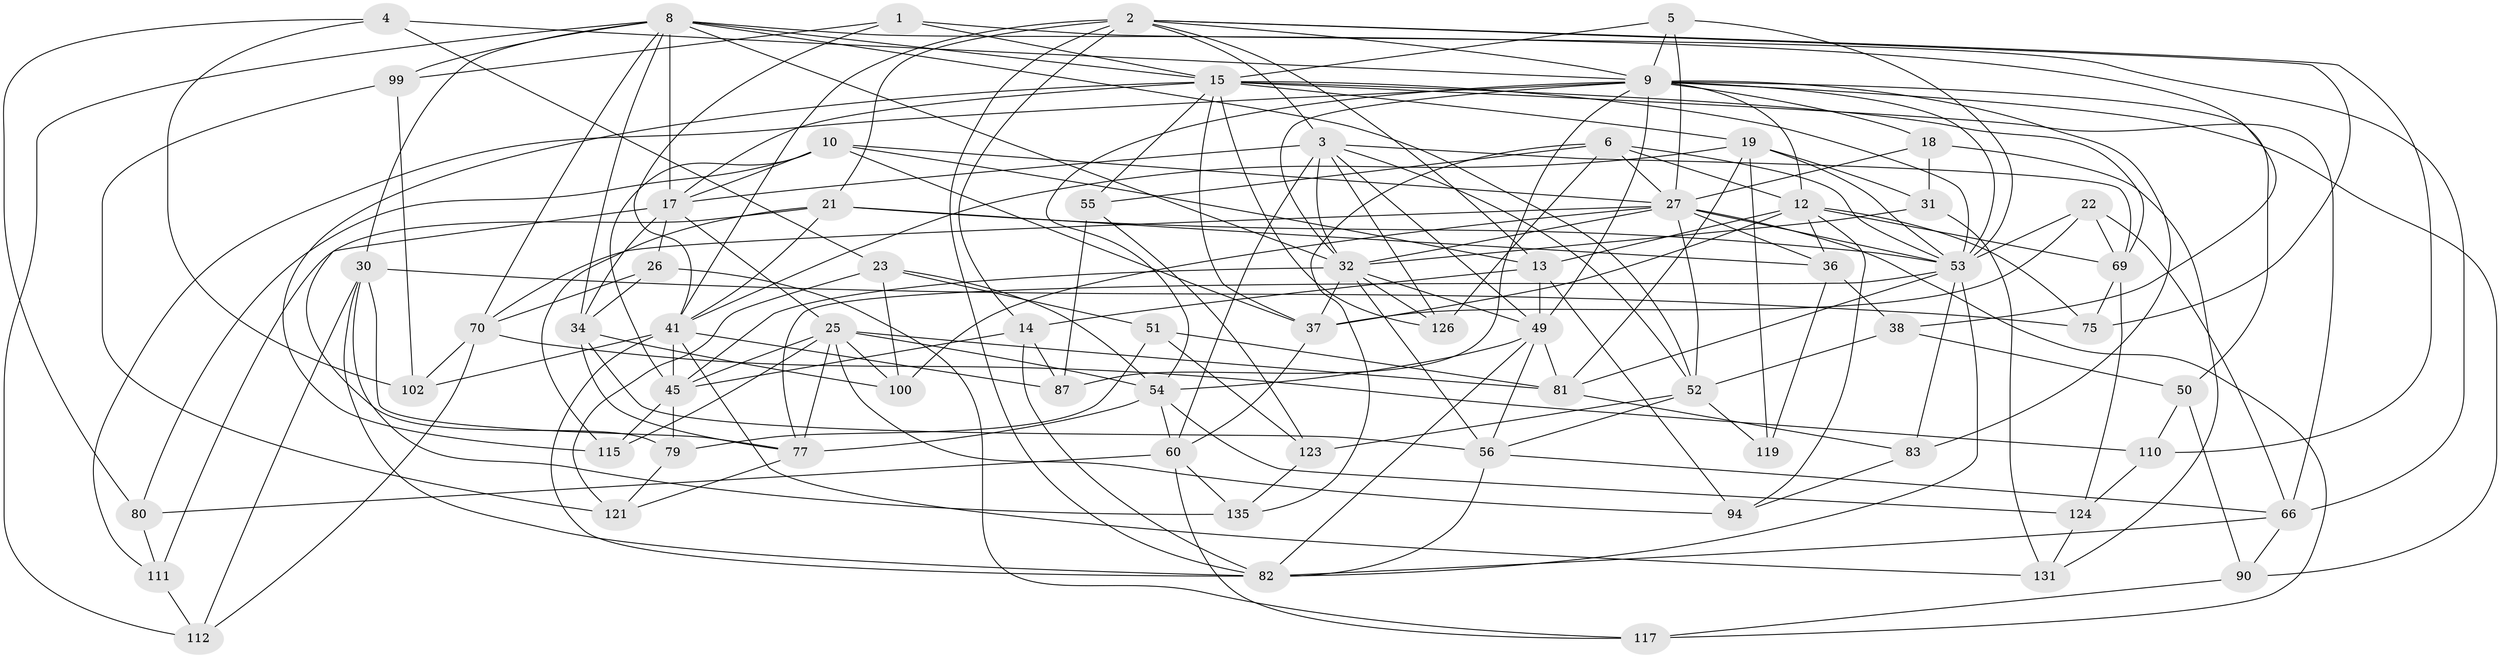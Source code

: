 // original degree distribution, {4: 1.0}
// Generated by graph-tools (version 1.1) at 2025/16/03/09/25 04:16:43]
// undirected, 68 vertices, 196 edges
graph export_dot {
graph [start="1"]
  node [color=gray90,style=filled];
  1;
  2 [super="+93+7"];
  3 [super="+24"];
  4;
  5;
  6 [super="+85"];
  8 [super="+65+46+29"];
  9 [super="+58+28+11"];
  10 [super="+118"];
  12 [super="+86+95"];
  13 [super="+137"];
  14 [super="+20"];
  15 [super="+62+16"];
  17 [super="+35+76"];
  18;
  19 [super="+73"];
  21 [super="+44"];
  22;
  23 [super="+59"];
  25 [super="+88+43"];
  26;
  27 [super="+48+108+40"];
  30 [super="+84"];
  31;
  32 [super="+101+89"];
  34 [super="+97"];
  36 [super="+128"];
  37 [super="+129"];
  38;
  41 [super="+61+47"];
  45 [super="+57"];
  49 [super="+74"];
  50;
  51;
  52 [super="+63+106"];
  53 [super="+134+114+71"];
  54 [super="+67+103"];
  55;
  56 [super="+132"];
  60 [super="+98"];
  66 [super="+96"];
  69 [super="+78"];
  70 [super="+91"];
  75;
  77 [super="+92"];
  79;
  80;
  81 [super="+104"];
  82 [super="+116+113"];
  83;
  87;
  90;
  94;
  99;
  100;
  102;
  110;
  111;
  112;
  115;
  117;
  119;
  121;
  123;
  124;
  126;
  131;
  135;
  1 -- 99;
  1 -- 41;
  1 -- 15;
  1 -- 66;
  2 -- 110;
  2 -- 14 [weight=2];
  2 -- 41;
  2 -- 82;
  2 -- 21;
  2 -- 3;
  2 -- 9;
  2 -- 75;
  2 -- 13;
  3 -- 17;
  3 -- 52;
  3 -- 69;
  3 -- 126;
  3 -- 60;
  3 -- 32;
  3 -- 49;
  4 -- 23;
  4 -- 80;
  4 -- 102;
  4 -- 9;
  5 -- 53;
  5 -- 9;
  5 -- 27;
  5 -- 15;
  6 -- 53;
  6 -- 12;
  6 -- 55;
  6 -- 135;
  6 -- 126;
  6 -- 27;
  8 -- 32;
  8 -- 52;
  8 -- 38;
  8 -- 30;
  8 -- 34;
  8 -- 99;
  8 -- 70;
  8 -- 112;
  8 -- 17 [weight=3];
  8 -- 15;
  9 -- 50;
  9 -- 32;
  9 -- 90;
  9 -- 49;
  9 -- 18;
  9 -- 83;
  9 -- 53;
  9 -- 87;
  9 -- 12;
  9 -- 54;
  9 -- 111;
  10 -- 45;
  10 -- 80;
  10 -- 37;
  10 -- 13;
  10 -- 27;
  10 -- 17;
  12 -- 75;
  12 -- 69;
  12 -- 94;
  12 -- 13;
  12 -- 37;
  12 -- 36;
  13 -- 94;
  13 -- 49;
  13 -- 14;
  14 -- 82;
  14 -- 45;
  14 -- 87;
  15 -- 115;
  15 -- 19;
  15 -- 69;
  15 -- 53;
  15 -- 66;
  15 -- 37;
  15 -- 17;
  15 -- 55;
  15 -- 126;
  17 -- 34;
  17 -- 79;
  17 -- 26;
  17 -- 25;
  18 -- 131;
  18 -- 31;
  18 -- 27;
  19 -- 119;
  19 -- 53;
  19 -- 81;
  19 -- 31;
  19 -- 41;
  21 -- 115;
  21 -- 111;
  21 -- 36;
  21 -- 41;
  21 -- 53;
  22 -- 66;
  22 -- 37;
  22 -- 69;
  22 -- 53;
  23 -- 100;
  23 -- 121;
  23 -- 51;
  23 -- 54 [weight=2];
  25 -- 115;
  25 -- 100;
  25 -- 77;
  25 -- 94;
  25 -- 81;
  25 -- 54;
  25 -- 45;
  26 -- 117;
  26 -- 34;
  26 -- 70;
  27 -- 70;
  27 -- 53;
  27 -- 117;
  27 -- 36;
  27 -- 100;
  27 -- 52 [weight=2];
  27 -- 32;
  30 -- 112;
  30 -- 135;
  30 -- 75;
  30 -- 77;
  30 -- 82;
  31 -- 131;
  31 -- 32;
  32 -- 56;
  32 -- 49;
  32 -- 37;
  32 -- 45;
  32 -- 126;
  34 -- 77;
  34 -- 100;
  34 -- 56;
  36 -- 119 [weight=2];
  36 -- 38;
  37 -- 60;
  38 -- 50;
  38 -- 52;
  41 -- 102;
  41 -- 131;
  41 -- 87;
  41 -- 45 [weight=2];
  41 -- 82;
  45 -- 115;
  45 -- 79;
  49 -- 81;
  49 -- 82;
  49 -- 54;
  49 -- 56;
  50 -- 90;
  50 -- 110;
  51 -- 123;
  51 -- 79;
  51 -- 81;
  52 -- 56;
  52 -- 119;
  52 -- 123;
  53 -- 83;
  53 -- 81;
  53 -- 77;
  53 -- 82;
  54 -- 124;
  54 -- 77;
  54 -- 60;
  55 -- 123;
  55 -- 87;
  56 -- 82;
  56 -- 66;
  60 -- 80;
  60 -- 117;
  60 -- 135;
  66 -- 90;
  66 -- 82;
  69 -- 75;
  69 -- 124;
  70 -- 110;
  70 -- 102;
  70 -- 112;
  77 -- 121;
  79 -- 121;
  80 -- 111;
  81 -- 83;
  83 -- 94;
  90 -- 117;
  99 -- 121;
  99 -- 102;
  110 -- 124;
  111 -- 112;
  123 -- 135;
  124 -- 131;
}
